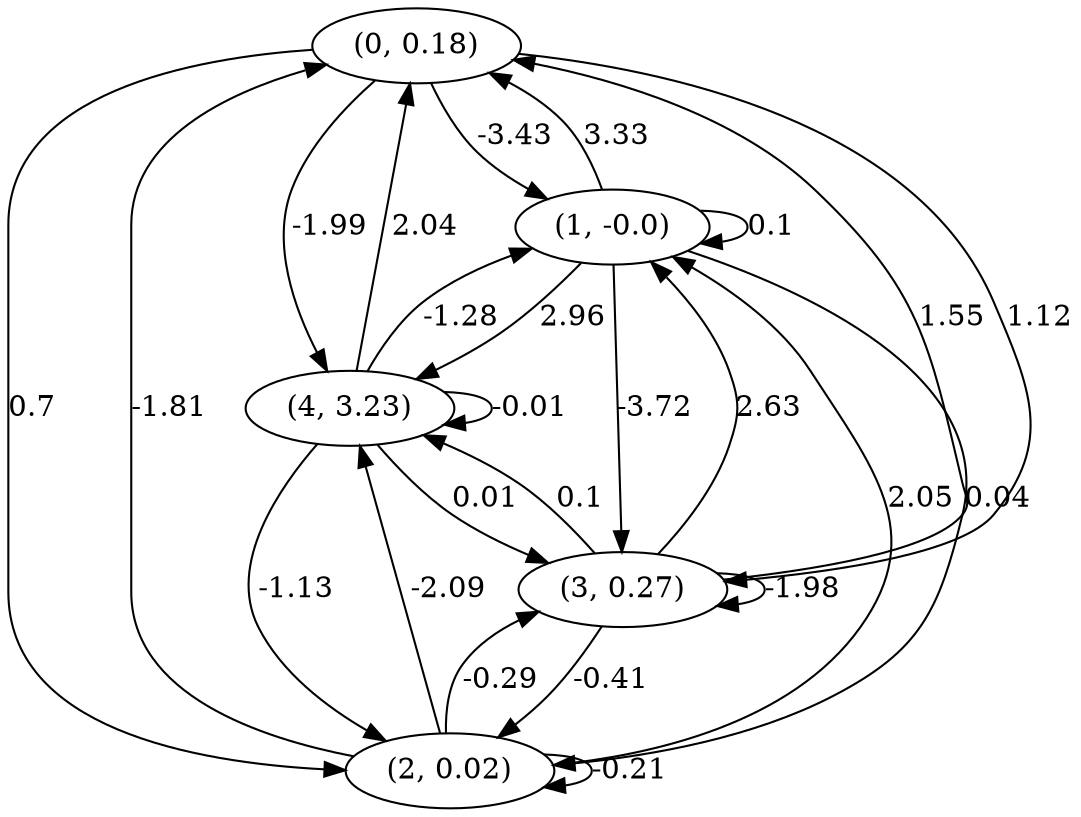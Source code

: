 digraph {
    0 [ label = "(0, 0.18)" ]
    1 [ label = "(1, -0.0)" ]
    2 [ label = "(2, 0.02)" ]
    3 [ label = "(3, 0.27)" ]
    4 [ label = "(4, 3.23)" ]
    1 -> 1 [ label = "0.1" ]
    2 -> 2 [ label = "-0.21" ]
    3 -> 3 [ label = "-1.98" ]
    4 -> 4 [ label = "-0.01" ]
    1 -> 0 [ label = "3.33" ]
    2 -> 0 [ label = "-1.81" ]
    3 -> 0 [ label = "1.55" ]
    4 -> 0 [ label = "2.04" ]
    0 -> 1 [ label = "-3.43" ]
    2 -> 1 [ label = "2.05" ]
    3 -> 1 [ label = "2.63" ]
    4 -> 1 [ label = "-1.28" ]
    0 -> 2 [ label = "0.7" ]
    1 -> 2 [ label = "0.04" ]
    3 -> 2 [ label = "-0.41" ]
    4 -> 2 [ label = "-1.13" ]
    0 -> 3 [ label = "1.12" ]
    1 -> 3 [ label = "-3.72" ]
    2 -> 3 [ label = "-0.29" ]
    4 -> 3 [ label = "0.01" ]
    0 -> 4 [ label = "-1.99" ]
    1 -> 4 [ label = "2.96" ]
    2 -> 4 [ label = "-2.09" ]
    3 -> 4 [ label = "0.1" ]
}

